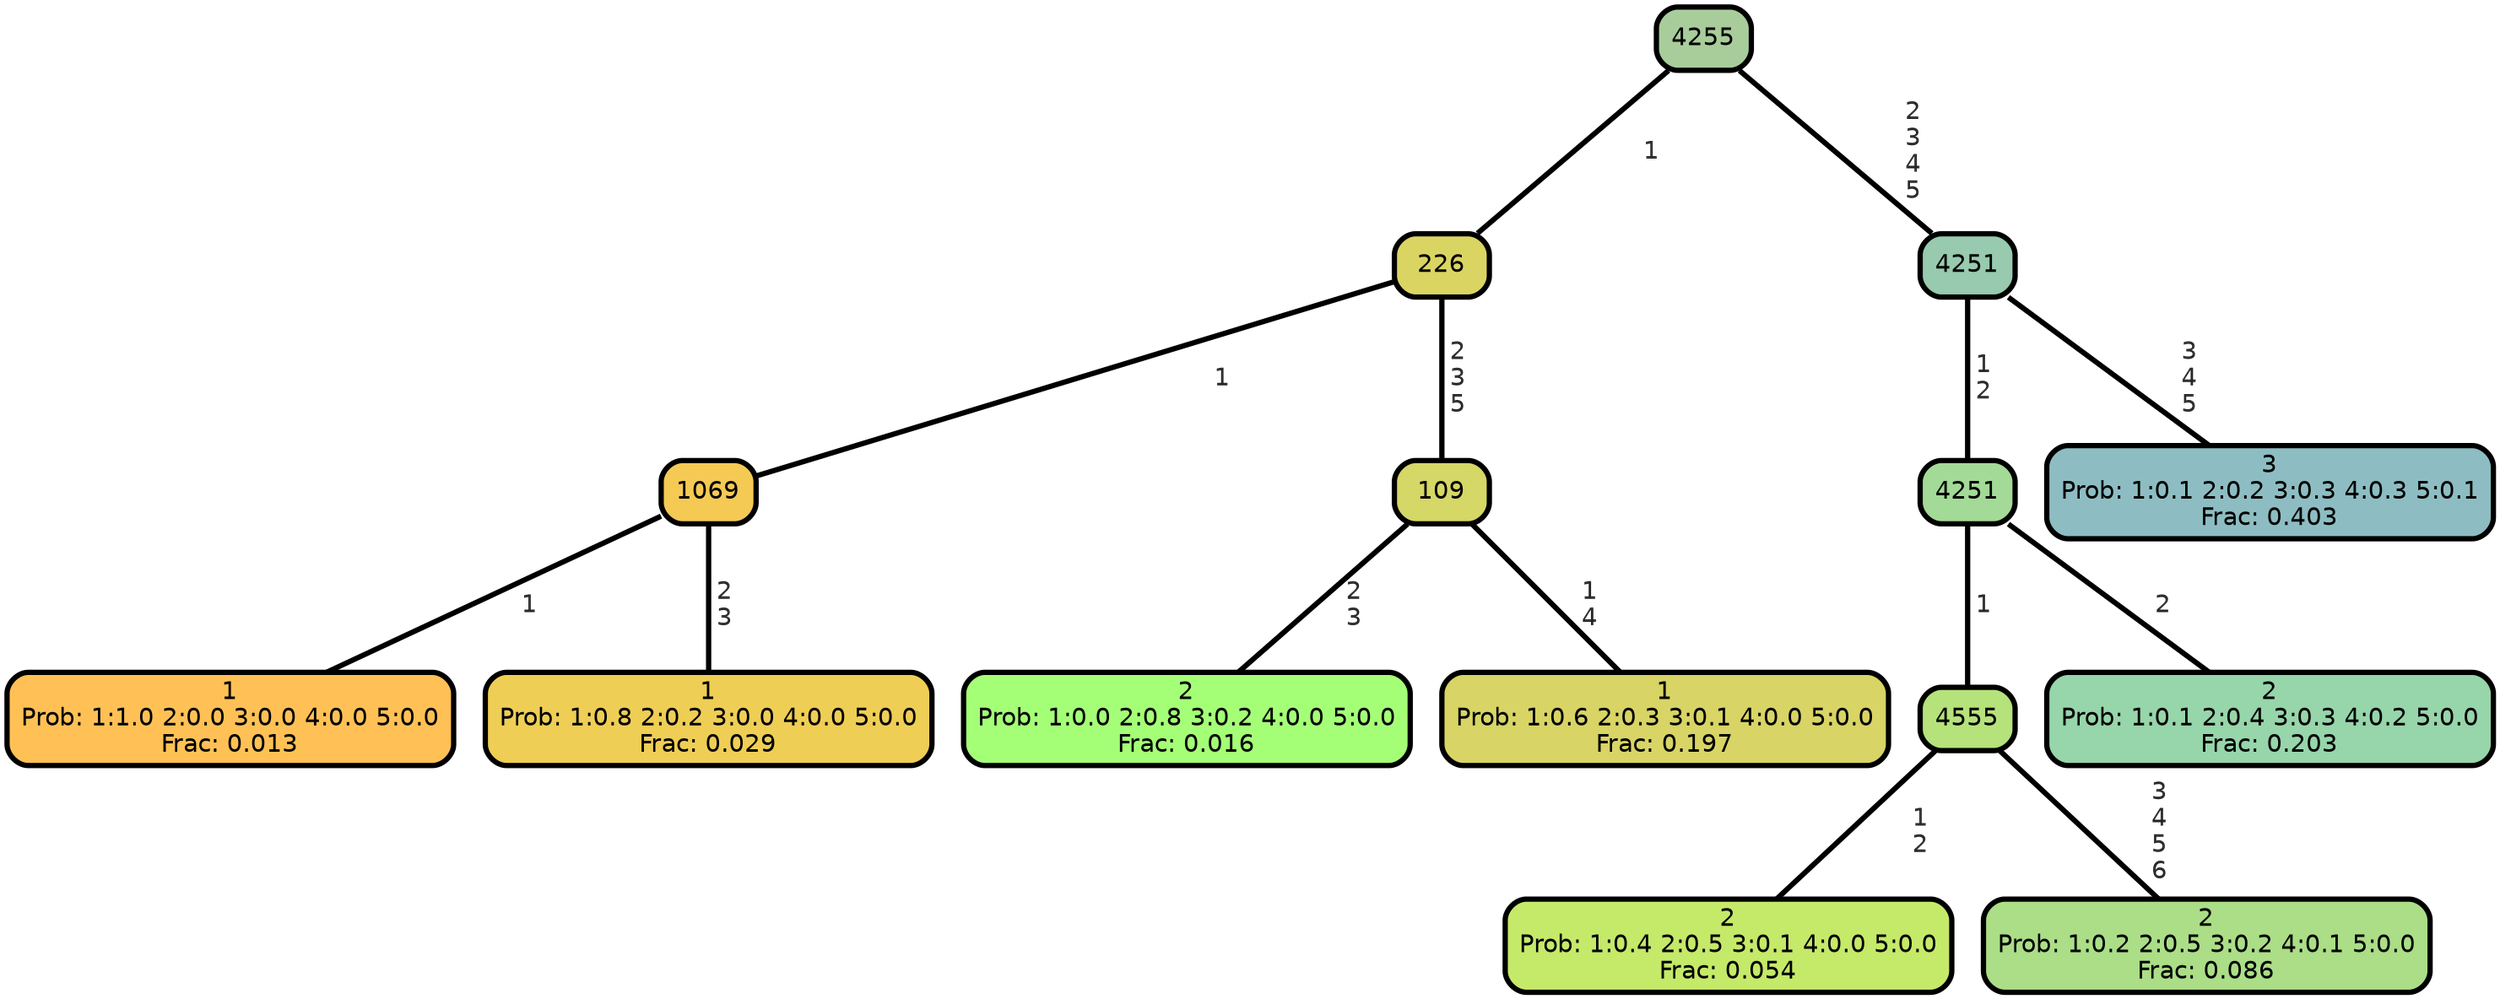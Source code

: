 graph Tree {
node [shape=box, style="filled, rounded",color="black",penwidth="3",fontcolor="black",                 fontname=helvetica] ;
graph [ranksep="0 equally", splines=straight,                 bgcolor=transparent, dpi=200] ;
edge [fontname=helvetica, fontweight=bold,fontcolor=grey14,color=black] ;
0 [label="1
Prob: 1:1.0 2:0.0 3:0.0 4:0.0 5:0.0
Frac: 0.013", fillcolor="#ffc155"] ;
1 [label="1069", fillcolor="#f4ca55"] ;
2 [label="1
Prob: 1:0.8 2:0.2 3:0.0 4:0.0 5:0.0
Frac: 0.029", fillcolor="#efce55"] ;
3 [label="226", fillcolor="#dad563"] ;
4 [label="2
Prob: 1:0.0 2:0.8 3:0.2 4:0.0 5:0.0
Frac: 0.016", fillcolor="#a4ff77"] ;
5 [label="109", fillcolor="#d5d766"] ;
6 [label="1
Prob: 1:0.6 2:0.3 3:0.1 4:0.0 5:0.0
Frac: 0.197", fillcolor="#d8d465"] ;
7 [label="4255", fillcolor="#a8cd9b"] ;
8 [label="2
Prob: 1:0.4 2:0.5 3:0.1 4:0.0 5:0.0
Frac: 0.054", fillcolor="#c5e969"] ;
9 [label="4555", fillcolor="#b5e27b"] ;
10 [label="2
Prob: 1:0.2 2:0.5 3:0.2 4:0.1 5:0.0
Frac: 0.086", fillcolor="#abde87"] ;
11 [label="4251", fillcolor="#a3da97"] ;
12 [label="2
Prob: 1:0.1 2:0.4 3:0.3 4:0.2 5:0.0
Frac: 0.203", fillcolor="#97d5aa"] ;
13 [label="4251", fillcolor="#97caae"] ;
14 [label="3
Prob: 1:0.1 2:0.2 3:0.3 4:0.3 5:0.1
Frac: 0.403", fillcolor="#8dbdc2"] ;
1 -- 0 [label=" 1",penwidth=3] ;
1 -- 2 [label=" 2\n 3",penwidth=3] ;
3 -- 1 [label=" 1",penwidth=3] ;
3 -- 5 [label=" 2\n 3\n 5",penwidth=3] ;
5 -- 4 [label=" 2\n 3",penwidth=3] ;
5 -- 6 [label=" 1\n 4",penwidth=3] ;
7 -- 3 [label=" 1",penwidth=3] ;
7 -- 13 [label=" 2\n 3\n 4\n 5",penwidth=3] ;
9 -- 8 [label=" 1\n 2",penwidth=3] ;
9 -- 10 [label=" 3\n 4\n 5\n 6",penwidth=3] ;
11 -- 9 [label=" 1",penwidth=3] ;
11 -- 12 [label=" 2",penwidth=3] ;
13 -- 11 [label=" 1\n 2",penwidth=3] ;
13 -- 14 [label=" 3\n 4\n 5",penwidth=3] ;
{rank = same;}}